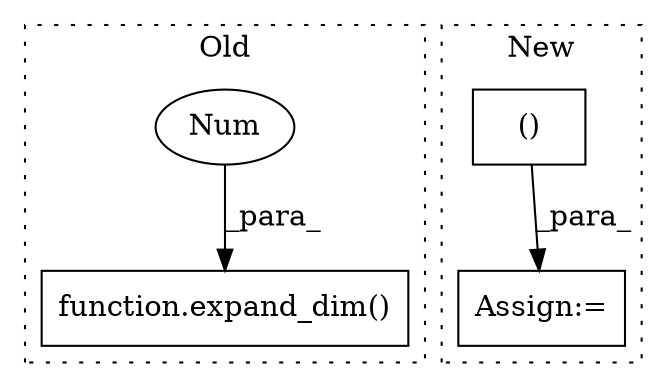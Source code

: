 digraph G {
subgraph cluster0 {
1 [label="function.expand_dim()" a="75" s="11931,11966" l="11,1" shape="box"];
3 [label="Num" a="76" s="11962" l="1" shape="ellipse"];
label = "Old";
style="dotted";
}
subgraph cluster1 {
2 [label="()" a="54" s="12775" l="9" shape="box"];
4 [label="Assign:=" a="68" s="12760" l="3" shape="box"];
label = "New";
style="dotted";
}
2 -> 4 [label="_para_"];
3 -> 1 [label="_para_"];
}